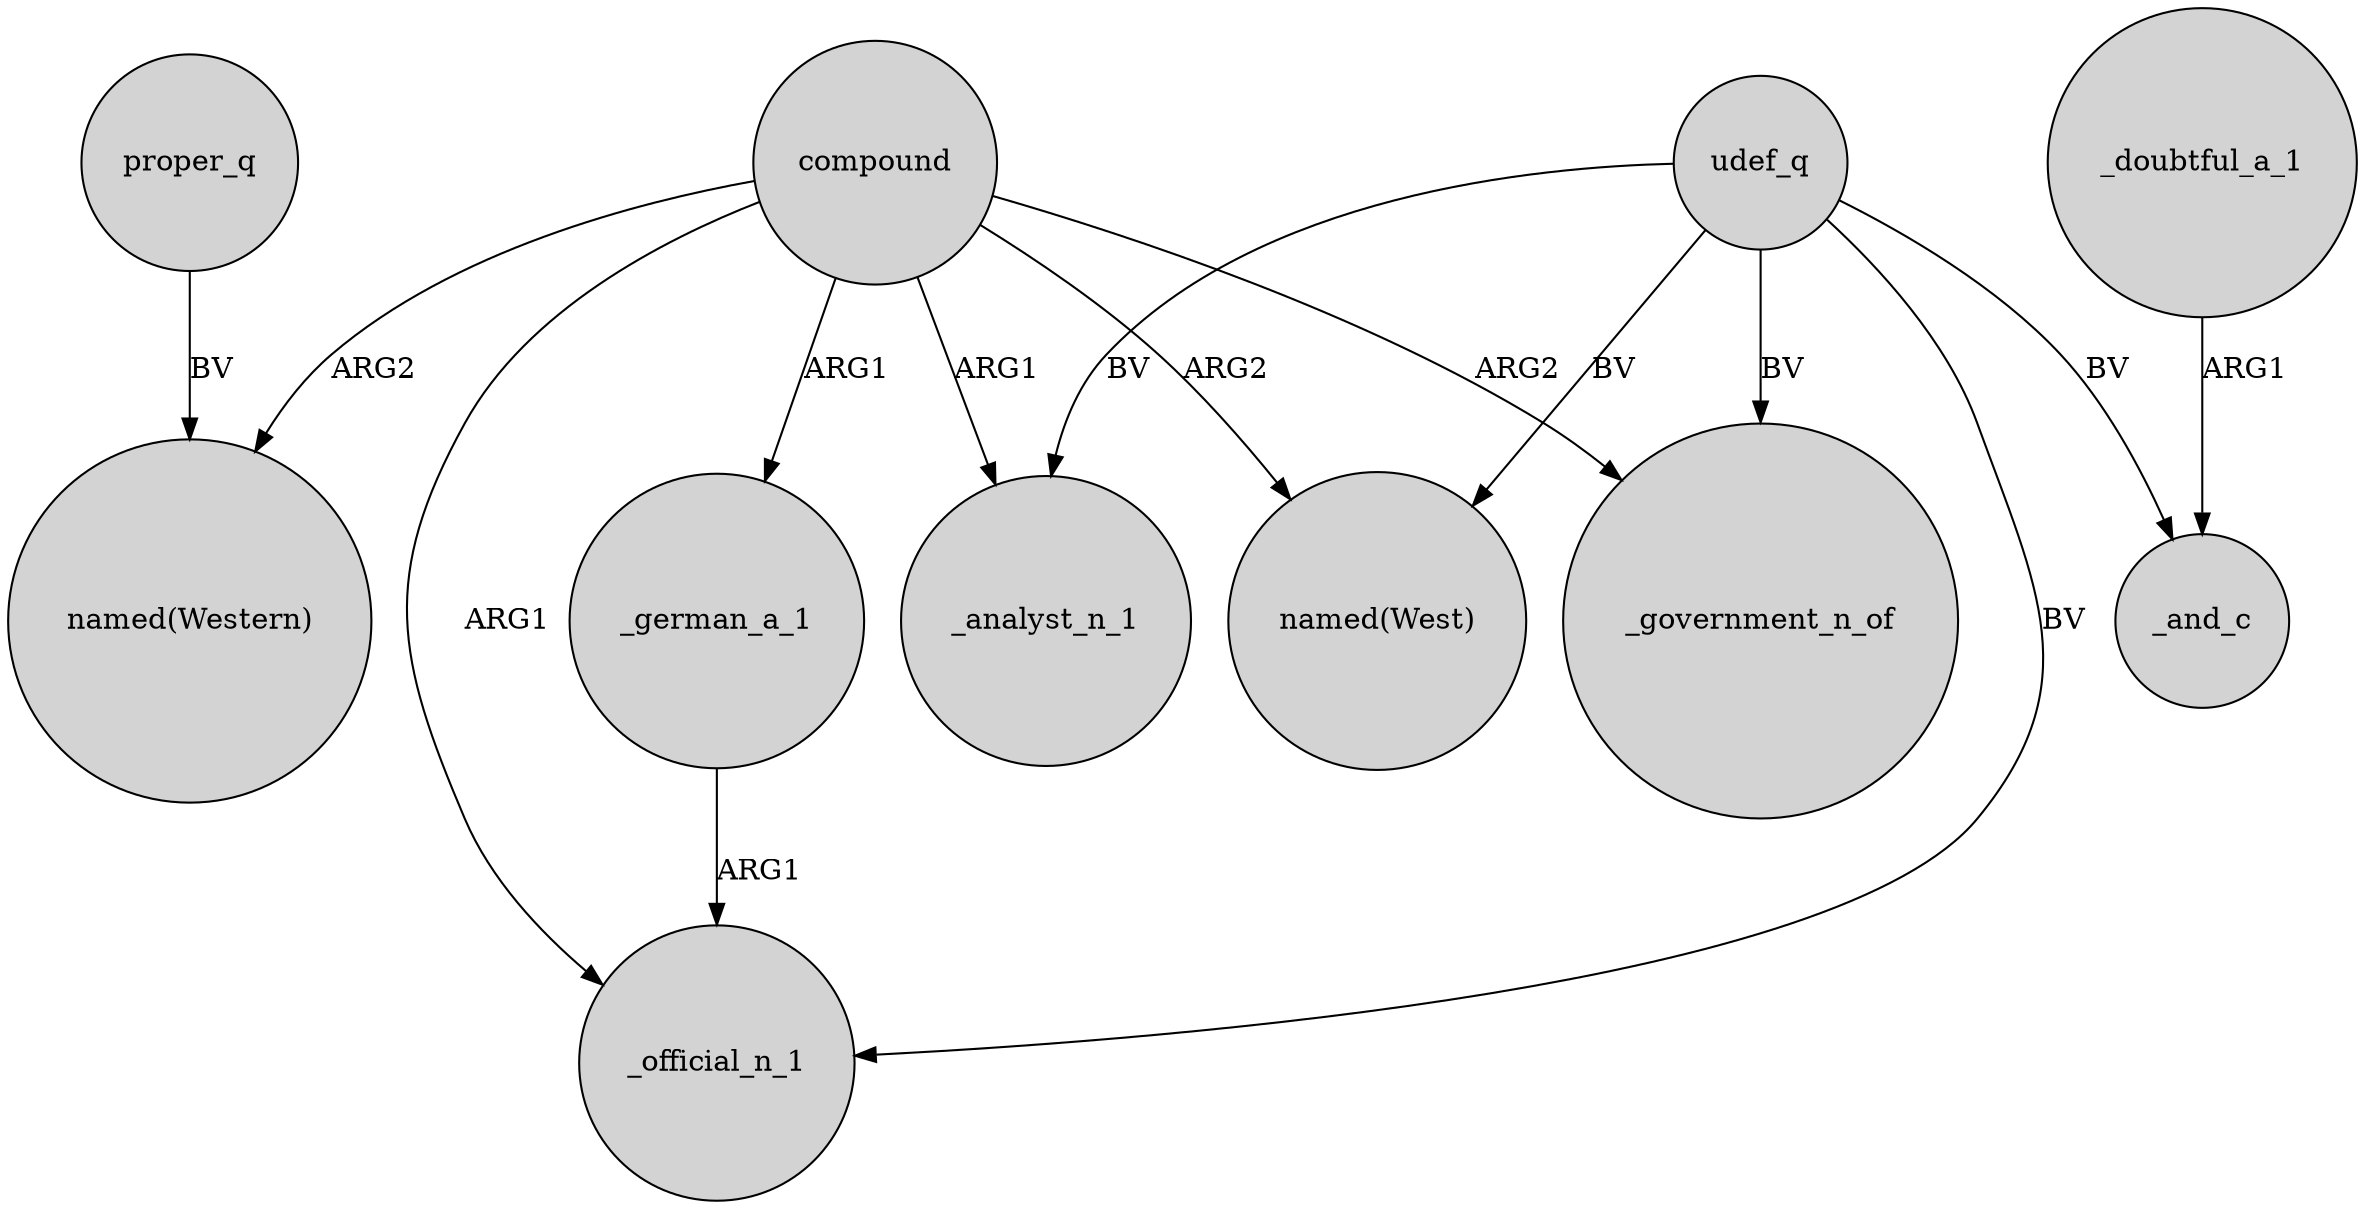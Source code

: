 digraph {
	node [shape=circle style=filled]
	compound -> _official_n_1 [label=ARG1]
	compound -> "named(West)" [label=ARG2]
	_doubtful_a_1 -> _and_c [label=ARG1]
	udef_q -> _official_n_1 [label=BV]
	udef_q -> "named(West)" [label=BV]
	_german_a_1 -> _official_n_1 [label=ARG1]
	udef_q -> _and_c [label=BV]
	compound -> _government_n_of [label=ARG2]
	udef_q -> _government_n_of [label=BV]
	udef_q -> _analyst_n_1 [label=BV]
	compound -> "named(Western)" [label=ARG2]
	proper_q -> "named(Western)" [label=BV]
	compound -> _german_a_1 [label=ARG1]
	compound -> _analyst_n_1 [label=ARG1]
}
